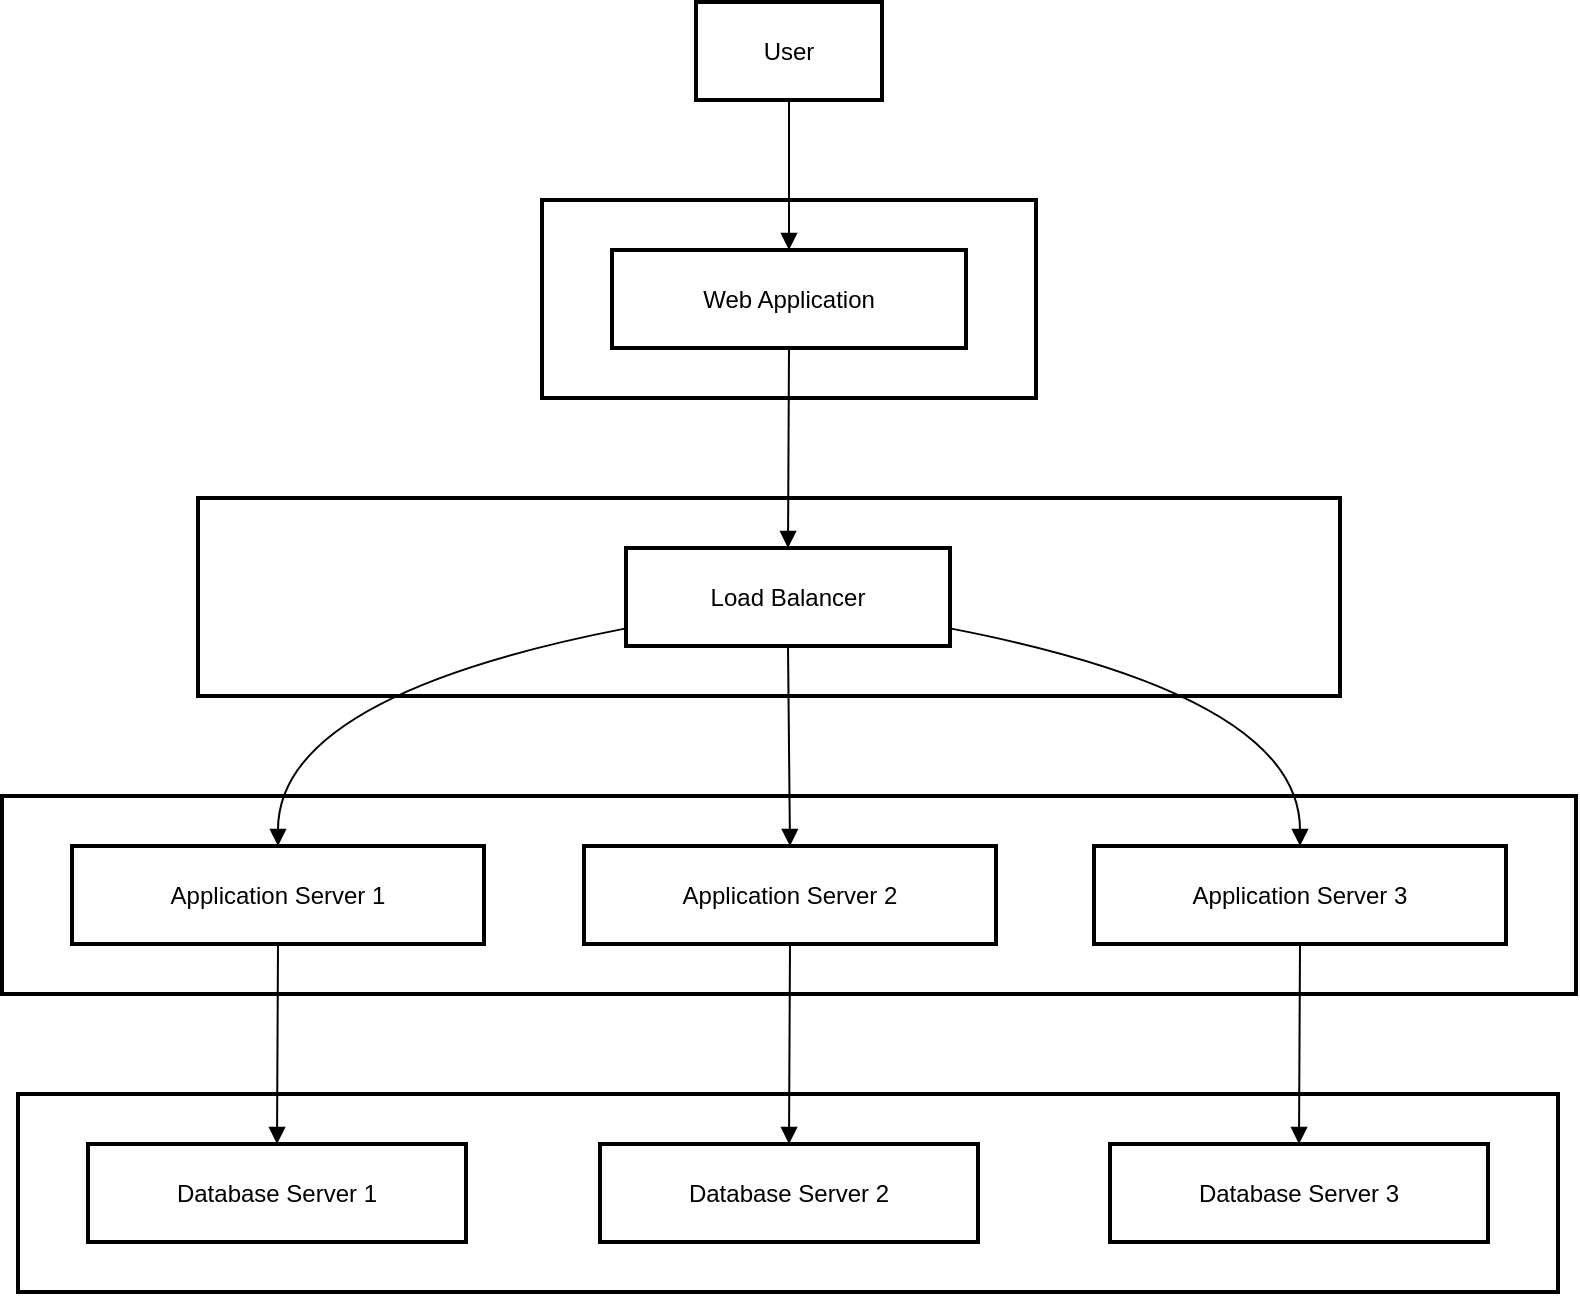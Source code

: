 <mxfile version="24.8.4">
  <diagram name="Page-1" id="YKhevlurZQaCoyzdXXzE">
    <mxGraphModel>
      <root>
        <mxCell id="0" />
        <mxCell id="1" parent="0" />
        <mxCell id="2" value="Database Servers" style="whiteSpace=wrap;strokeWidth=2;" vertex="1" parent="1">
          <mxGeometry x="16" y="554" width="770" height="99" as="geometry" />
        </mxCell>
        <mxCell id="3" value="Application Servers" style="whiteSpace=wrap;strokeWidth=2;" vertex="1" parent="1">
          <mxGeometry x="8" y="405" width="787" height="99" as="geometry" />
        </mxCell>
        <mxCell id="4" value="Load Balancer" style="whiteSpace=wrap;strokeWidth=2;" vertex="1" parent="1">
          <mxGeometry x="106" y="256" width="571" height="99" as="geometry" />
        </mxCell>
        <mxCell id="5" value="Frontend" style="whiteSpace=wrap;strokeWidth=2;" vertex="1" parent="1">
          <mxGeometry x="278" y="107" width="247" height="99" as="geometry" />
        </mxCell>
        <mxCell id="6" value="User" style="whiteSpace=wrap;strokeWidth=2;" vertex="1" parent="1">
          <mxGeometry x="355" y="8" width="93" height="49" as="geometry" />
        </mxCell>
        <mxCell id="7" value="Web Application" style="whiteSpace=wrap;strokeWidth=2;" vertex="1" parent="1">
          <mxGeometry x="313" y="132" width="177" height="49" as="geometry" />
        </mxCell>
        <mxCell id="8" value="Load Balancer" style="whiteSpace=wrap;strokeWidth=2;" vertex="1" parent="1">
          <mxGeometry x="320" y="281" width="162" height="49" as="geometry" />
        </mxCell>
        <mxCell id="9" value="Application Server 1" style="whiteSpace=wrap;strokeWidth=2;" vertex="1" parent="1">
          <mxGeometry x="43" y="430" width="206" height="49" as="geometry" />
        </mxCell>
        <mxCell id="10" value="Application Server 2" style="whiteSpace=wrap;strokeWidth=2;" vertex="1" parent="1">
          <mxGeometry x="299" y="430" width="206" height="49" as="geometry" />
        </mxCell>
        <mxCell id="11" value="Application Server 3" style="whiteSpace=wrap;strokeWidth=2;" vertex="1" parent="1">
          <mxGeometry x="554" y="430" width="206" height="49" as="geometry" />
        </mxCell>
        <mxCell id="12" value="Database Server 1" style="whiteSpace=wrap;strokeWidth=2;" vertex="1" parent="1">
          <mxGeometry x="51" y="579" width="189" height="49" as="geometry" />
        </mxCell>
        <mxCell id="13" value="Database Server 2" style="whiteSpace=wrap;strokeWidth=2;" vertex="1" parent="1">
          <mxGeometry x="307" y="579" width="189" height="49" as="geometry" />
        </mxCell>
        <mxCell id="14" value="Database Server 3" style="whiteSpace=wrap;strokeWidth=2;" vertex="1" parent="1">
          <mxGeometry x="562" y="579" width="189" height="49" as="geometry" />
        </mxCell>
        <mxCell id="15" value="" style="curved=1;startArrow=none;endArrow=block;exitX=0.5;exitY=1;entryX=0.5;entryY=0;" edge="1" parent="1" source="6" target="7">
          <mxGeometry relative="1" as="geometry">
            <Array as="points" />
          </mxGeometry>
        </mxCell>
        <mxCell id="16" value="" style="curved=1;startArrow=none;endArrow=block;exitX=0.5;exitY=1;entryX=0.5;entryY=0;" edge="1" parent="1" source="7" target="8">
          <mxGeometry relative="1" as="geometry">
            <Array as="points" />
          </mxGeometry>
        </mxCell>
        <mxCell id="17" value="" style="curved=1;startArrow=none;endArrow=block;exitX=0;exitY=0.82;entryX=0.5;entryY=0;" edge="1" parent="1" source="8" target="9">
          <mxGeometry relative="1" as="geometry">
            <Array as="points">
              <mxPoint x="146" y="355" />
            </Array>
          </mxGeometry>
        </mxCell>
        <mxCell id="18" value="" style="curved=1;startArrow=none;endArrow=block;exitX=0.5;exitY=1;entryX=0.5;entryY=0;" edge="1" parent="1" source="8" target="10">
          <mxGeometry relative="1" as="geometry">
            <Array as="points" />
          </mxGeometry>
        </mxCell>
        <mxCell id="19" value="" style="curved=1;startArrow=none;endArrow=block;exitX=1;exitY=0.82;entryX=0.5;entryY=0;" edge="1" parent="1" source="8" target="11">
          <mxGeometry relative="1" as="geometry">
            <Array as="points">
              <mxPoint x="657" y="355" />
            </Array>
          </mxGeometry>
        </mxCell>
        <mxCell id="20" value="" style="curved=1;startArrow=none;endArrow=block;exitX=0.5;exitY=1;entryX=0.5;entryY=0;" edge="1" parent="1" source="9" target="12">
          <mxGeometry relative="1" as="geometry">
            <Array as="points" />
          </mxGeometry>
        </mxCell>
        <mxCell id="21" value="" style="curved=1;startArrow=none;endArrow=block;exitX=0.5;exitY=1;entryX=0.5;entryY=0;" edge="1" parent="1" source="10" target="13">
          <mxGeometry relative="1" as="geometry">
            <Array as="points" />
          </mxGeometry>
        </mxCell>
        <mxCell id="22" value="" style="curved=1;startArrow=none;endArrow=block;exitX=0.5;exitY=1;entryX=0.5;entryY=0;" edge="1" parent="1" source="11" target="14">
          <mxGeometry relative="1" as="geometry">
            <Array as="points" />
          </mxGeometry>
        </mxCell>
      </root>
    </mxGraphModel>
  </diagram>
</mxfile>
